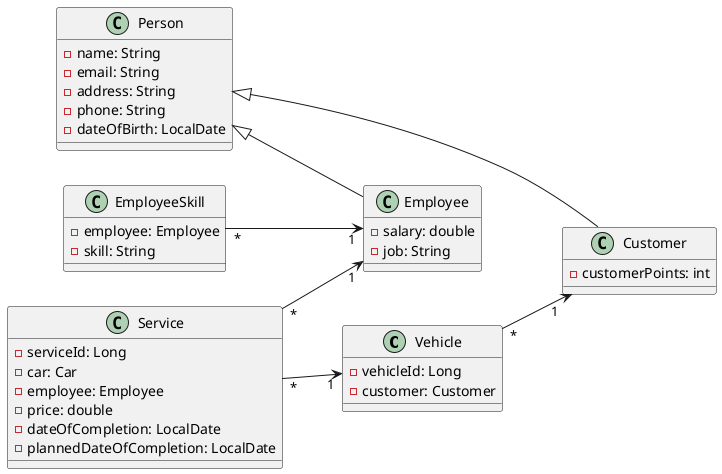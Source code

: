 @startuml

left to right direction

class Vehicle{
    - vehicleId: Long
    - customer: Customer
}

class Person{
    - name: String
    - email: String
    - address: String
    - phone: String
    - dateOfBirth: LocalDate
}

class Customer{
    - customerPoints: int
}

class Employee{
    - salary: double
    - job: String
}

class EmployeeSkill{
    - employee: Employee
    - skill: String
}

class Service{
    - serviceId: Long
    - car: Car
    - employee: Employee
    - price: double
    - dateOfCompletion: LocalDate
    - plannedDateOfCompletion: LocalDate
}

Person <|-- Customer
Person <|-- Employee
Service "*" --> "1" Vehicle
Service "*" --> "1" Employee
Vehicle "*" --> "1" Customer
EmployeeSkill "*" --> "1" Employee


@enduml